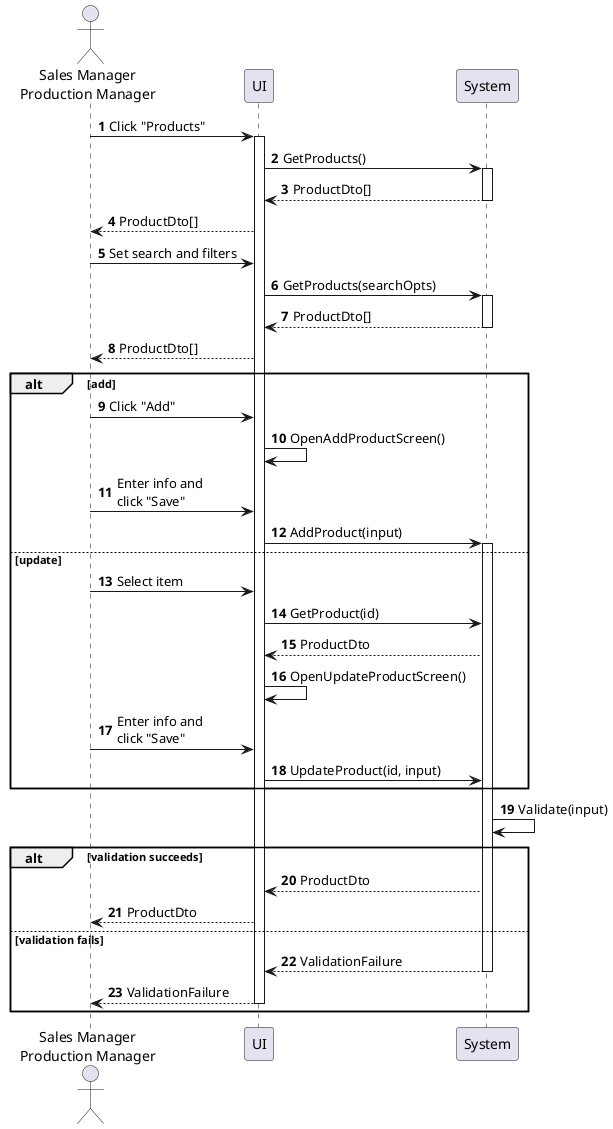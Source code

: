 @startuml product-manage
autonumber

actor "Sales Manager\nProduction Manager" as a
participant UI as f
participant System as b

a -> f : Click "Products"
activate f
f -> b : GetProducts()
activate b
return ProductDto[]
f --> a : ProductDto[]
a -> f : Set search and filters
f -> b : GetProducts(searchOpts)
activate b
return ProductDto[]
f --> a : ProductDto[]

alt add
    a -> f : Click "Add"
    f -> f : OpenAddProductScreen()
    a -> f : Enter info and\nclick "Save"
    f -> b : AddProduct(input)
    activate b
else update
    a -> f : Select item
    f -> b : GetProduct(id)
    b --> f : ProductDto
    f -> f : OpenUpdateProductScreen()
    a -> f : Enter info and\nclick "Save"
    f -> b : UpdateProduct(id, input)
end

b -> b : Validate(input)

alt validation succeeds
    b --> f : ProductDto
    f --> a : ProductDto
else validation fails
    return ValidationFailure
    return ValidationFailure
end
@enduml